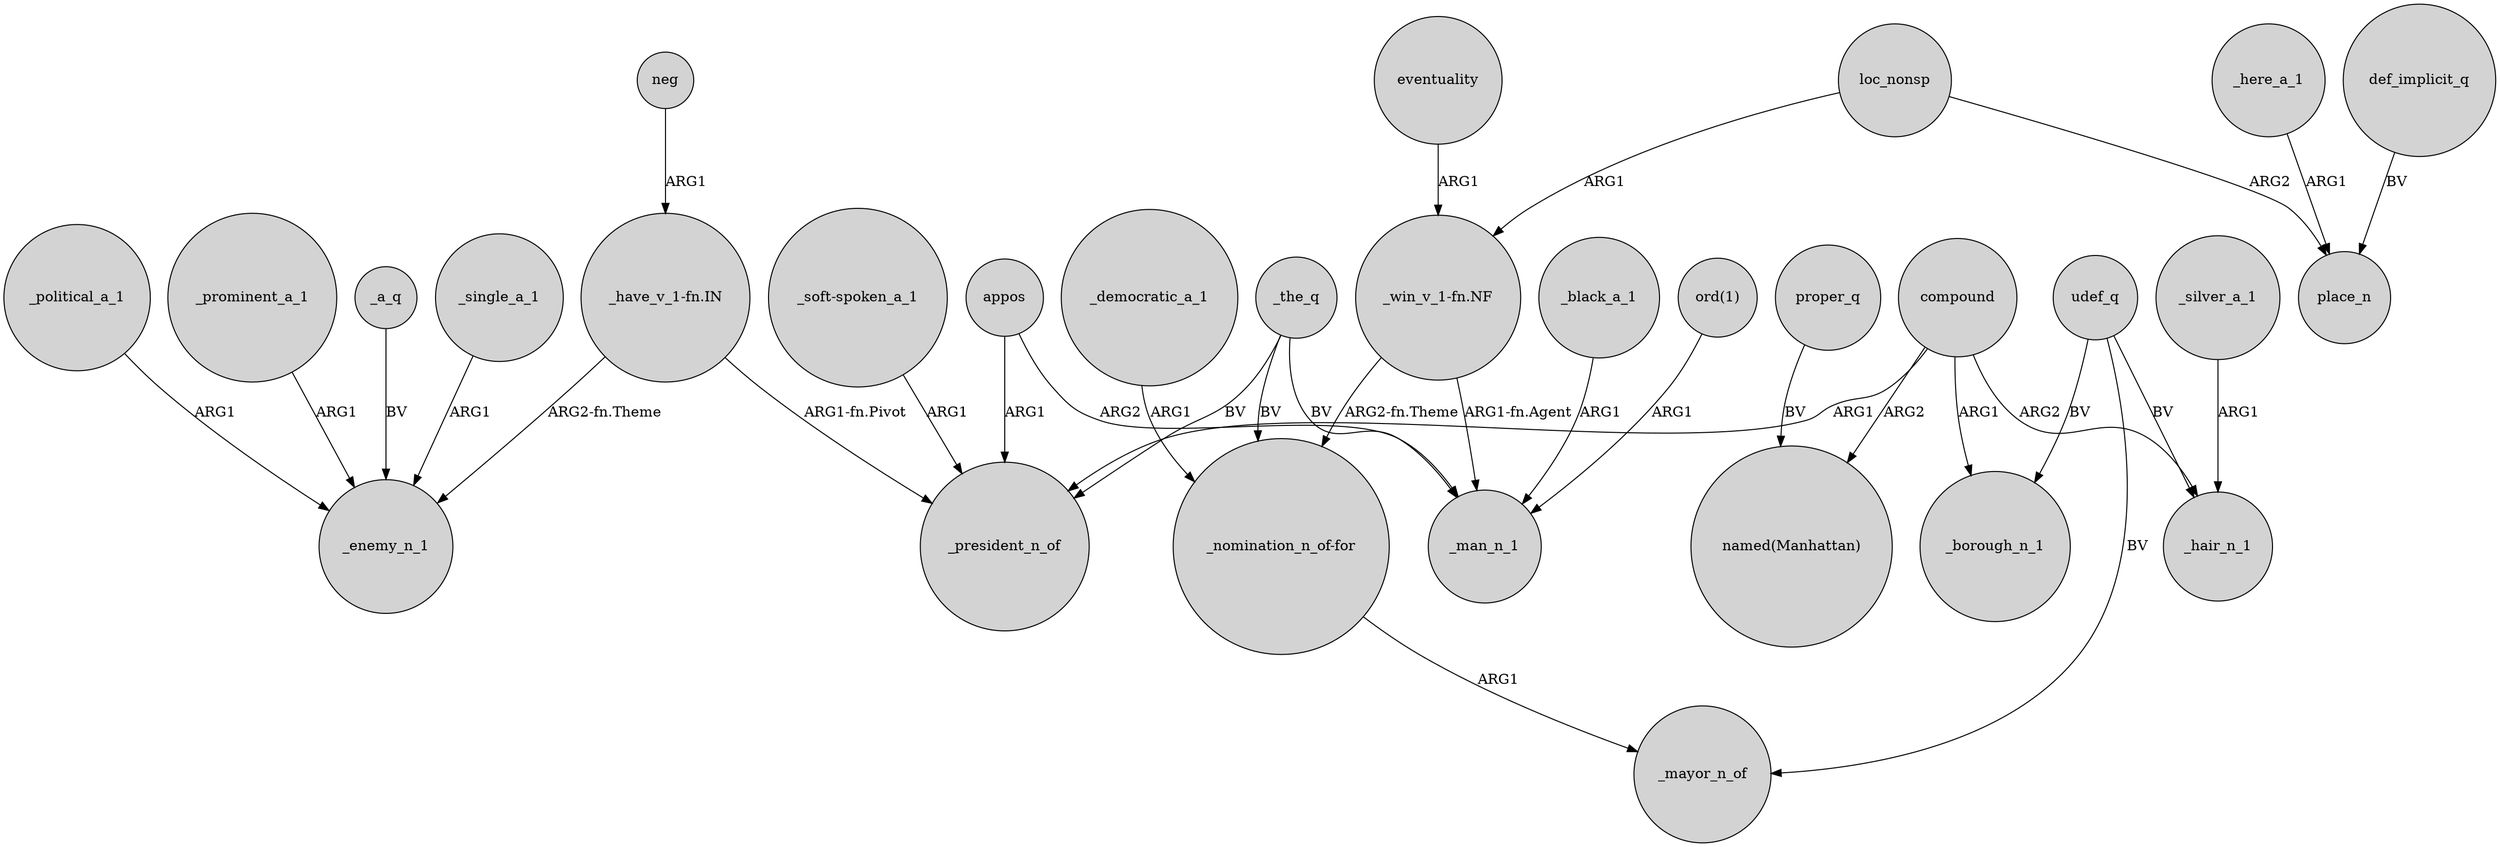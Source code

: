 digraph {
	node [shape=circle style=filled]
	_a_q -> _enemy_n_1 [label=BV]
	_here_a_1 -> place_n [label=ARG1]
	"_nomination_n_of-for" -> _mayor_n_of [label=ARG1]
	"_have_v_1-fn.IN" -> _president_n_of [label="ARG1-fn.Pivot"]
	_the_q -> _man_n_1 [label=BV]
	appos -> _president_n_of [label=ARG1]
	appos -> _man_n_1 [label=ARG2]
	neg -> "_have_v_1-fn.IN" [label=ARG1]
	"_have_v_1-fn.IN" -> _enemy_n_1 [label="ARG2-fn.Theme"]
	udef_q -> _hair_n_1 [label=BV]
	_single_a_1 -> _enemy_n_1 [label=ARG1]
	"_soft-spoken_a_1" -> _president_n_of [label=ARG1]
	"_win_v_1-fn.NF" -> _man_n_1 [label="ARG1-fn.Agent"]
	udef_q -> _mayor_n_of [label=BV]
	def_implicit_q -> place_n [label=BV]
	_democratic_a_1 -> "_nomination_n_of-for" [label=ARG1]
	_black_a_1 -> _man_n_1 [label=ARG1]
	proper_q -> "named(Manhattan)" [label=BV]
	compound -> _borough_n_1 [label=ARG1]
	compound -> "named(Manhattan)" [label=ARG2]
	_silver_a_1 -> _hair_n_1 [label=ARG1]
	compound -> _president_n_of [label=ARG1]
	"_win_v_1-fn.NF" -> "_nomination_n_of-for" [label="ARG2-fn.Theme"]
	_political_a_1 -> _enemy_n_1 [label=ARG1]
	_the_q -> _president_n_of [label=BV]
	"ord(1)" -> _man_n_1 [label=ARG1]
	_the_q -> "_nomination_n_of-for" [label=BV]
	_prominent_a_1 -> _enemy_n_1 [label=ARG1]
	loc_nonsp -> place_n [label=ARG2]
	eventuality -> "_win_v_1-fn.NF" [label=ARG1]
	loc_nonsp -> "_win_v_1-fn.NF" [label=ARG1]
	udef_q -> _borough_n_1 [label=BV]
	compound -> _hair_n_1 [label=ARG2]
}

